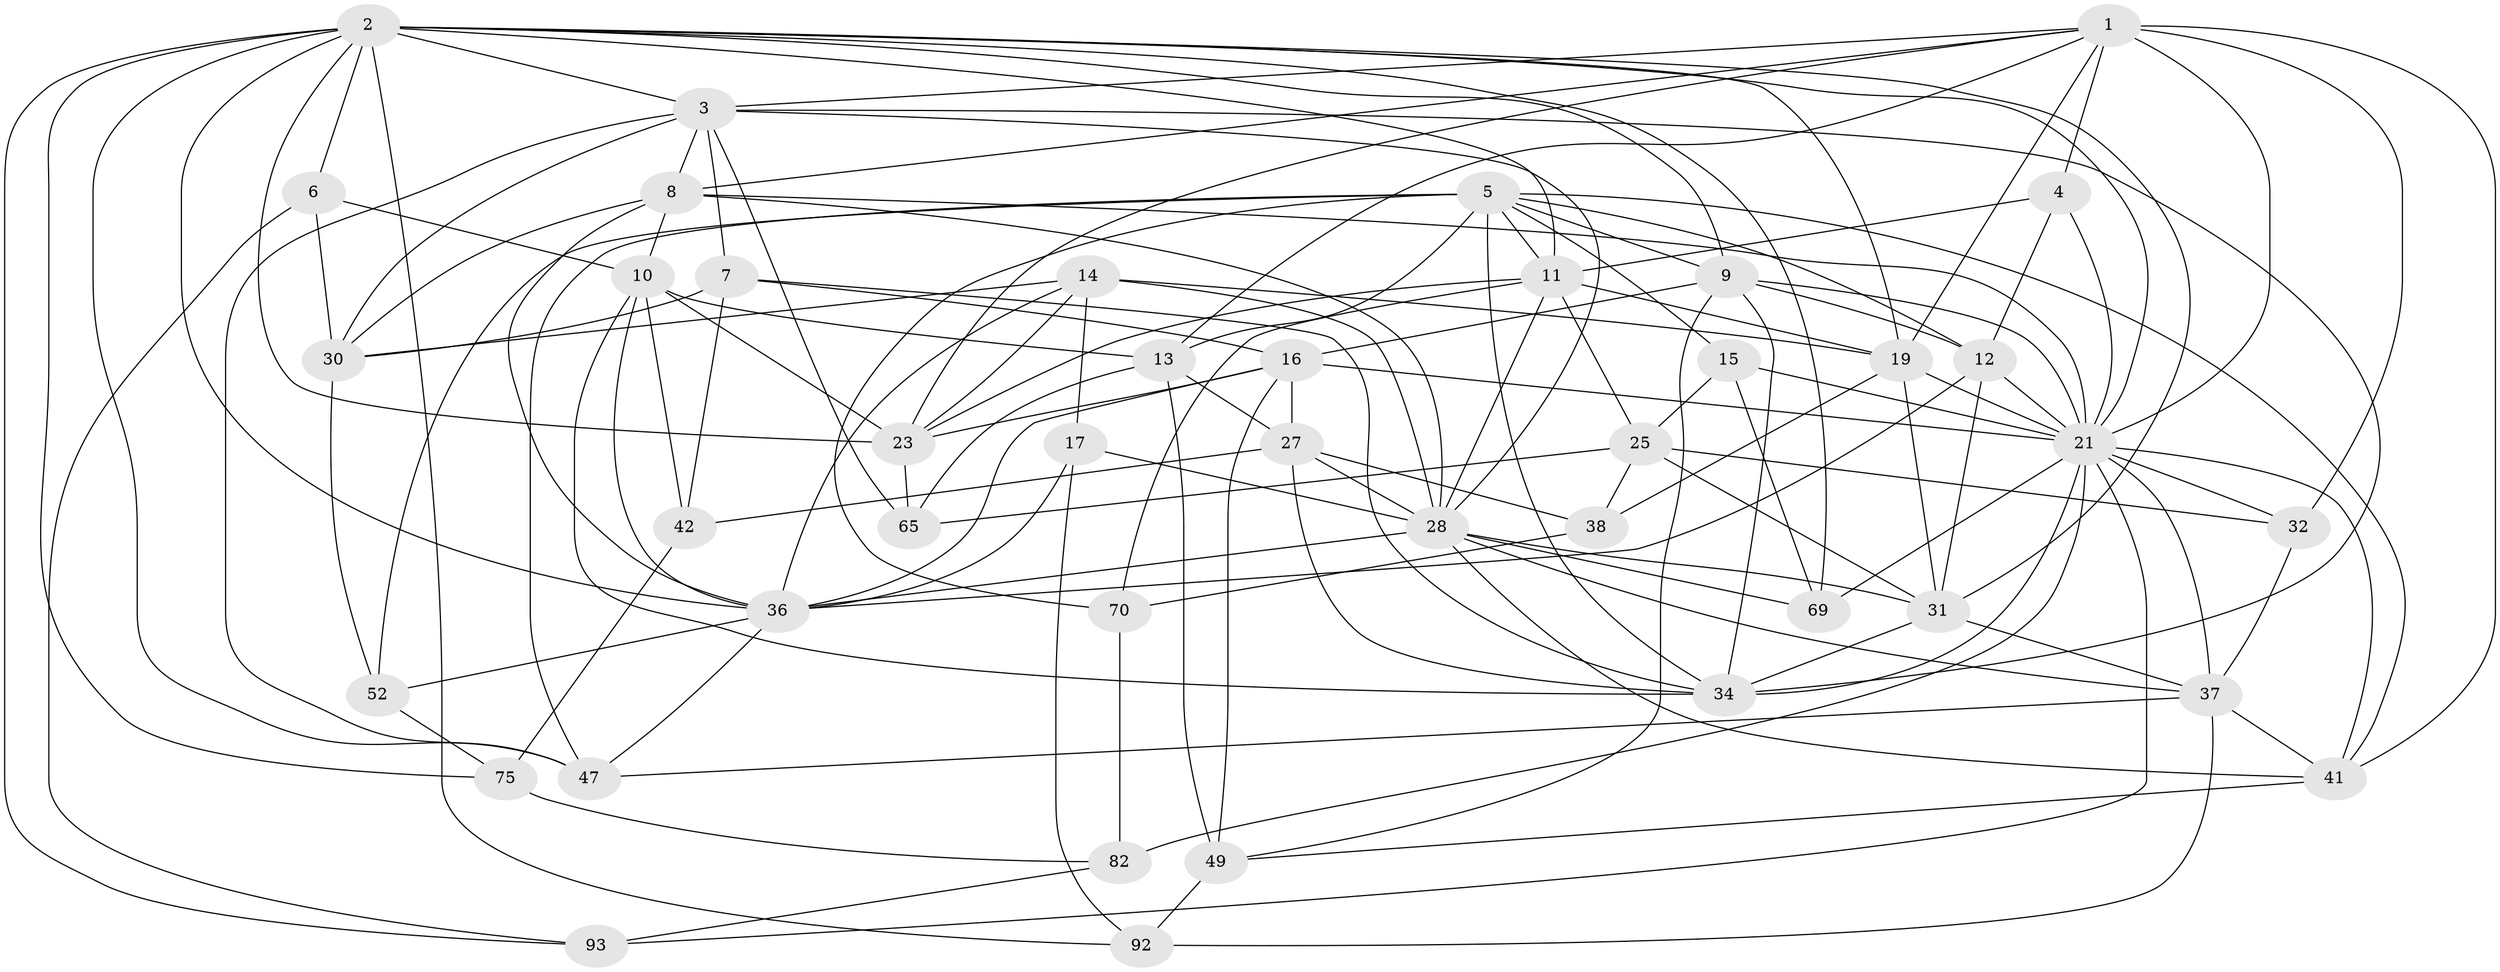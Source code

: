 // original degree distribution, {4: 1.0}
// Generated by graph-tools (version 1.1) at 2025/20/03/04/25 18:20:54]
// undirected, 42 vertices, 134 edges
graph export_dot {
graph [start="1"]
  node [color=gray90,style=filled];
  1 [super="+22+74"];
  2 [super="+20+80+50"];
  3 [super="+64+35+59"];
  4;
  5 [super="+33+71+43"];
  6;
  7 [super="+55"];
  8 [super="+58"];
  9 [super="+85+18"];
  10 [super="+39"];
  11 [super="+29+100"];
  12 [super="+73"];
  13 [super="+103+24"];
  14 [super="+45"];
  15;
  16 [super="+83+61"];
  17;
  19 [super="+57"];
  21 [super="+95+90+67+66"];
  23 [super="+46+26"];
  25 [super="+44"];
  27 [super="+79"];
  28 [super="+87+40+48"];
  30 [super="+81"];
  31 [super="+101"];
  32;
  34 [super="+76+102+96"];
  36 [super="+62+54+98"];
  37 [super="+99+53"];
  38;
  41 [super="+89"];
  42;
  47 [super="+51"];
  49 [super="+84"];
  52;
  65;
  69;
  70;
  75;
  82;
  92;
  93;
  1 -- 32;
  1 -- 21 [weight=2];
  1 -- 13;
  1 -- 3;
  1 -- 4;
  1 -- 23;
  1 -- 19;
  1 -- 41;
  1 -- 8;
  2 -- 93;
  2 -- 3;
  2 -- 23 [weight=2];
  2 -- 75;
  2 -- 92;
  2 -- 6;
  2 -- 31;
  2 -- 36;
  2 -- 69;
  2 -- 9;
  2 -- 11;
  2 -- 21;
  2 -- 19;
  2 -- 47 [weight=2];
  3 -- 8 [weight=2];
  3 -- 30;
  3 -- 65;
  3 -- 34;
  3 -- 47;
  3 -- 28;
  3 -- 7;
  4 -- 12;
  4 -- 11;
  4 -- 21;
  5 -- 11;
  5 -- 13;
  5 -- 47;
  5 -- 12;
  5 -- 70;
  5 -- 15;
  5 -- 9;
  5 -- 34;
  5 -- 52;
  5 -- 41;
  6 -- 93;
  6 -- 30;
  6 -- 10;
  7 -- 42;
  7 -- 30;
  7 -- 34 [weight=2];
  7 -- 16;
  8 -- 36;
  8 -- 21;
  8 -- 10;
  8 -- 28;
  8 -- 30;
  9 -- 12;
  9 -- 21 [weight=2];
  9 -- 16;
  9 -- 34;
  9 -- 49;
  10 -- 13 [weight=2];
  10 -- 23;
  10 -- 34;
  10 -- 36;
  10 -- 42;
  11 -- 28;
  11 -- 25;
  11 -- 70;
  11 -- 23;
  11 -- 19;
  12 -- 36;
  12 -- 31;
  12 -- 21;
  13 -- 65;
  13 -- 49 [weight=2];
  13 -- 27;
  14 -- 36;
  14 -- 30;
  14 -- 28;
  14 -- 17;
  14 -- 19;
  14 -- 23;
  15 -- 69;
  15 -- 25;
  15 -- 21;
  16 -- 49;
  16 -- 36;
  16 -- 27;
  16 -- 23;
  16 -- 21 [weight=2];
  17 -- 92;
  17 -- 28;
  17 -- 36;
  19 -- 38;
  19 -- 21 [weight=2];
  19 -- 31;
  21 -- 82;
  21 -- 37;
  21 -- 32;
  21 -- 69;
  21 -- 41;
  21 -- 93;
  21 -- 34;
  23 -- 65;
  25 -- 38;
  25 -- 65;
  25 -- 32;
  25 -- 31;
  27 -- 42;
  27 -- 28 [weight=2];
  27 -- 34 [weight=2];
  27 -- 38;
  28 -- 36;
  28 -- 37;
  28 -- 69;
  28 -- 41;
  28 -- 31;
  30 -- 52;
  31 -- 34;
  31 -- 37 [weight=2];
  32 -- 37;
  36 -- 47;
  36 -- 52;
  37 -- 92;
  37 -- 41;
  37 -- 47;
  38 -- 70;
  41 -- 49;
  42 -- 75;
  49 -- 92;
  52 -- 75;
  70 -- 82;
  75 -- 82;
  82 -- 93;
}
